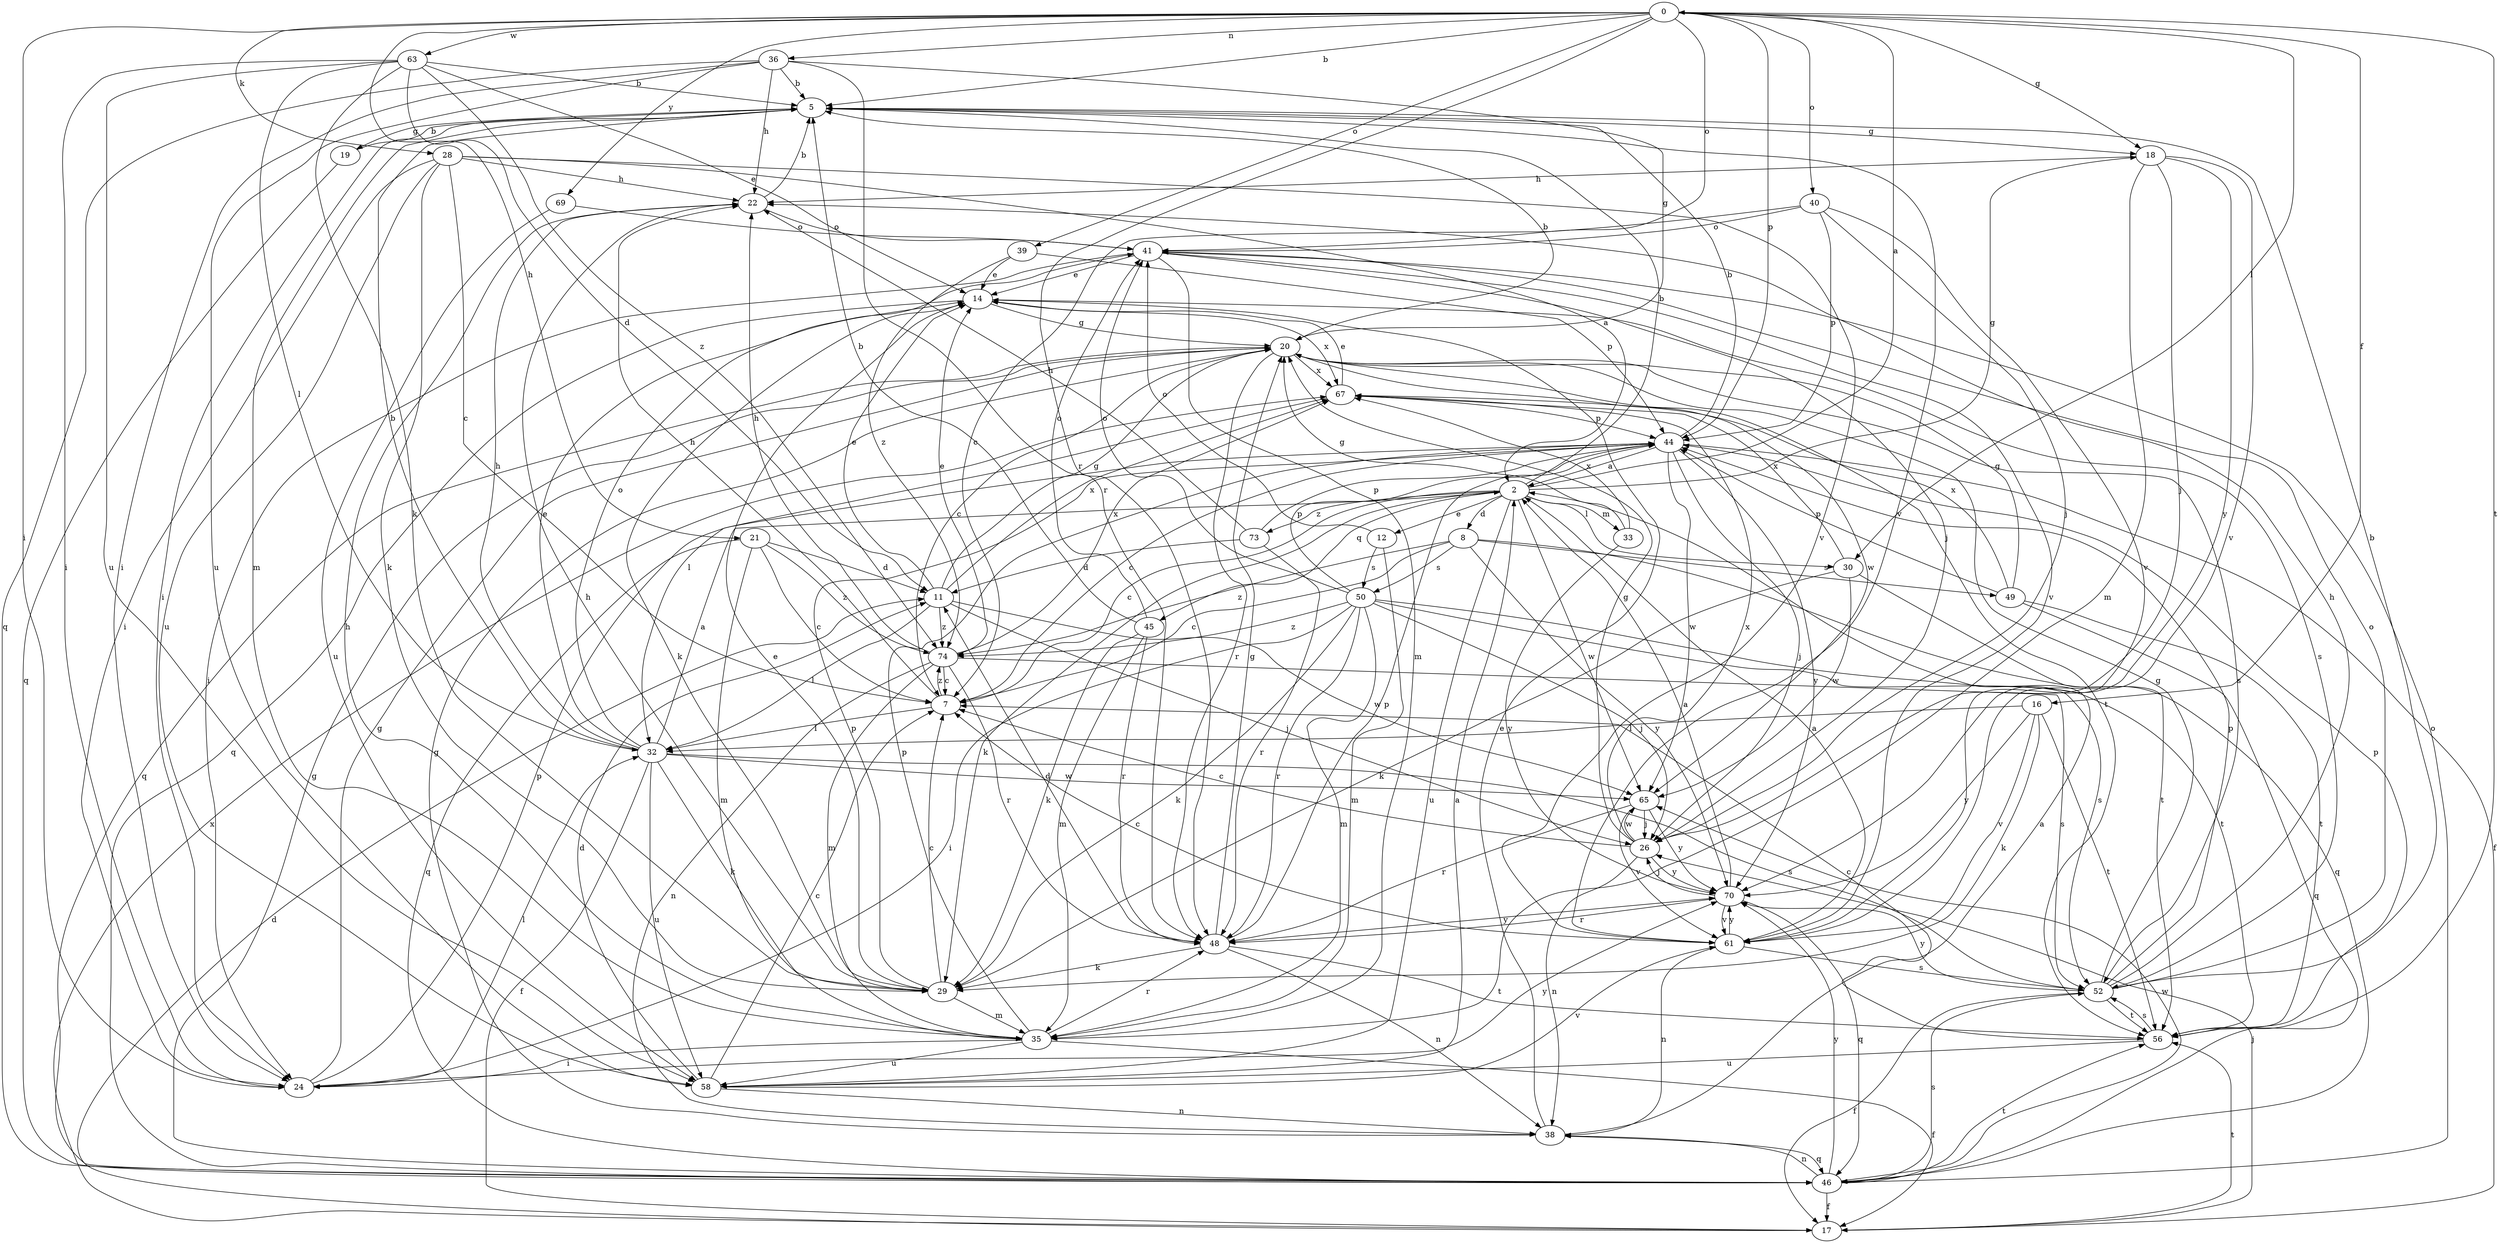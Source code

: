 strict digraph  {
0;
2;
5;
7;
8;
11;
12;
14;
16;
17;
18;
19;
20;
21;
22;
24;
26;
28;
29;
30;
32;
33;
35;
36;
38;
39;
40;
41;
44;
45;
46;
48;
49;
50;
52;
56;
58;
61;
63;
65;
67;
69;
70;
73;
74;
0 -> 5  [label=b];
0 -> 16  [label=f];
0 -> 18  [label=g];
0 -> 21  [label=h];
0 -> 24  [label=i];
0 -> 28  [label=k];
0 -> 30  [label=l];
0 -> 36  [label=n];
0 -> 39  [label=o];
0 -> 40  [label=o];
0 -> 41  [label=o];
0 -> 44  [label=p];
0 -> 48  [label=r];
0 -> 56  [label=t];
0 -> 63  [label=w];
0 -> 69  [label=y];
2 -> 0  [label=a];
2 -> 5  [label=b];
2 -> 7  [label=c];
2 -> 8  [label=d];
2 -> 12  [label=e];
2 -> 18  [label=g];
2 -> 29  [label=k];
2 -> 30  [label=l];
2 -> 33  [label=m];
2 -> 45  [label=q];
2 -> 58  [label=u];
2 -> 65  [label=w];
2 -> 73  [label=z];
5 -> 18  [label=g];
5 -> 19  [label=g];
5 -> 24  [label=i];
5 -> 35  [label=m];
5 -> 61  [label=v];
7 -> 22  [label=h];
7 -> 32  [label=l];
7 -> 74  [label=z];
8 -> 7  [label=c];
8 -> 46  [label=q];
8 -> 49  [label=s];
8 -> 50  [label=s];
8 -> 70  [label=y];
8 -> 74  [label=z];
11 -> 14  [label=e];
11 -> 20  [label=g];
11 -> 26  [label=j];
11 -> 32  [label=l];
11 -> 65  [label=w];
11 -> 67  [label=x];
11 -> 74  [label=z];
12 -> 35  [label=m];
12 -> 41  [label=o];
12 -> 50  [label=s];
14 -> 20  [label=g];
14 -> 29  [label=k];
14 -> 46  [label=q];
14 -> 52  [label=s];
14 -> 67  [label=x];
16 -> 29  [label=k];
16 -> 32  [label=l];
16 -> 56  [label=t];
16 -> 61  [label=v];
16 -> 70  [label=y];
17 -> 11  [label=d];
17 -> 26  [label=j];
17 -> 56  [label=t];
17 -> 67  [label=x];
18 -> 22  [label=h];
18 -> 26  [label=j];
18 -> 35  [label=m];
18 -> 61  [label=v];
18 -> 70  [label=y];
19 -> 5  [label=b];
19 -> 46  [label=q];
20 -> 5  [label=b];
20 -> 7  [label=c];
20 -> 46  [label=q];
20 -> 48  [label=r];
20 -> 52  [label=s];
20 -> 56  [label=t];
20 -> 65  [label=w];
20 -> 67  [label=x];
21 -> 7  [label=c];
21 -> 11  [label=d];
21 -> 35  [label=m];
21 -> 46  [label=q];
21 -> 74  [label=z];
22 -> 5  [label=b];
22 -> 41  [label=o];
24 -> 20  [label=g];
24 -> 32  [label=l];
24 -> 44  [label=p];
24 -> 70  [label=y];
26 -> 7  [label=c];
26 -> 20  [label=g];
26 -> 38  [label=n];
26 -> 65  [label=w];
26 -> 67  [label=x];
26 -> 70  [label=y];
28 -> 2  [label=a];
28 -> 7  [label=c];
28 -> 22  [label=h];
28 -> 24  [label=i];
28 -> 29  [label=k];
28 -> 58  [label=u];
28 -> 61  [label=v];
29 -> 7  [label=c];
29 -> 14  [label=e];
29 -> 22  [label=h];
29 -> 35  [label=m];
29 -> 44  [label=p];
30 -> 29  [label=k];
30 -> 56  [label=t];
30 -> 65  [label=w];
30 -> 67  [label=x];
32 -> 2  [label=a];
32 -> 5  [label=b];
32 -> 14  [label=e];
32 -> 17  [label=f];
32 -> 22  [label=h];
32 -> 29  [label=k];
32 -> 41  [label=o];
32 -> 52  [label=s];
32 -> 58  [label=u];
32 -> 65  [label=w];
33 -> 20  [label=g];
33 -> 67  [label=x];
33 -> 70  [label=y];
35 -> 17  [label=f];
35 -> 22  [label=h];
35 -> 24  [label=i];
35 -> 44  [label=p];
35 -> 48  [label=r];
35 -> 58  [label=u];
36 -> 5  [label=b];
36 -> 20  [label=g];
36 -> 22  [label=h];
36 -> 24  [label=i];
36 -> 46  [label=q];
36 -> 48  [label=r];
36 -> 58  [label=u];
38 -> 2  [label=a];
38 -> 14  [label=e];
38 -> 20  [label=g];
38 -> 46  [label=q];
39 -> 14  [label=e];
39 -> 44  [label=p];
39 -> 74  [label=z];
40 -> 7  [label=c];
40 -> 26  [label=j];
40 -> 41  [label=o];
40 -> 44  [label=p];
40 -> 61  [label=v];
41 -> 14  [label=e];
41 -> 24  [label=i];
41 -> 26  [label=j];
41 -> 35  [label=m];
41 -> 61  [label=v];
44 -> 2  [label=a];
44 -> 5  [label=b];
44 -> 7  [label=c];
44 -> 17  [label=f];
44 -> 26  [label=j];
44 -> 65  [label=w];
44 -> 70  [label=y];
45 -> 5  [label=b];
45 -> 29  [label=k];
45 -> 35  [label=m];
45 -> 41  [label=o];
45 -> 48  [label=r];
46 -> 17  [label=f];
46 -> 20  [label=g];
46 -> 38  [label=n];
46 -> 41  [label=o];
46 -> 52  [label=s];
46 -> 56  [label=t];
46 -> 65  [label=w];
46 -> 70  [label=y];
48 -> 11  [label=d];
48 -> 20  [label=g];
48 -> 29  [label=k];
48 -> 38  [label=n];
48 -> 44  [label=p];
48 -> 56  [label=t];
48 -> 70  [label=y];
49 -> 20  [label=g];
49 -> 44  [label=p];
49 -> 46  [label=q];
49 -> 56  [label=t];
49 -> 67  [label=x];
50 -> 24  [label=i];
50 -> 26  [label=j];
50 -> 29  [label=k];
50 -> 35  [label=m];
50 -> 41  [label=o];
50 -> 44  [label=p];
50 -> 48  [label=r];
50 -> 52  [label=s];
50 -> 56  [label=t];
50 -> 74  [label=z];
52 -> 5  [label=b];
52 -> 17  [label=f];
52 -> 20  [label=g];
52 -> 22  [label=h];
52 -> 41  [label=o];
52 -> 44  [label=p];
52 -> 56  [label=t];
52 -> 70  [label=y];
56 -> 7  [label=c];
56 -> 44  [label=p];
56 -> 52  [label=s];
56 -> 58  [label=u];
58 -> 2  [label=a];
58 -> 7  [label=c];
58 -> 11  [label=d];
58 -> 38  [label=n];
58 -> 61  [label=v];
61 -> 2  [label=a];
61 -> 7  [label=c];
61 -> 38  [label=n];
61 -> 52  [label=s];
61 -> 70  [label=y];
63 -> 5  [label=b];
63 -> 11  [label=d];
63 -> 14  [label=e];
63 -> 24  [label=i];
63 -> 29  [label=k];
63 -> 32  [label=l];
63 -> 58  [label=u];
63 -> 74  [label=z];
65 -> 26  [label=j];
65 -> 48  [label=r];
65 -> 61  [label=v];
65 -> 70  [label=y];
67 -> 14  [label=e];
67 -> 32  [label=l];
67 -> 44  [label=p];
69 -> 41  [label=o];
69 -> 58  [label=u];
70 -> 2  [label=a];
70 -> 26  [label=j];
70 -> 46  [label=q];
70 -> 48  [label=r];
70 -> 61  [label=v];
73 -> 11  [label=d];
73 -> 22  [label=h];
73 -> 44  [label=p];
73 -> 48  [label=r];
74 -> 7  [label=c];
74 -> 14  [label=e];
74 -> 22  [label=h];
74 -> 35  [label=m];
74 -> 38  [label=n];
74 -> 48  [label=r];
74 -> 52  [label=s];
74 -> 67  [label=x];
}
